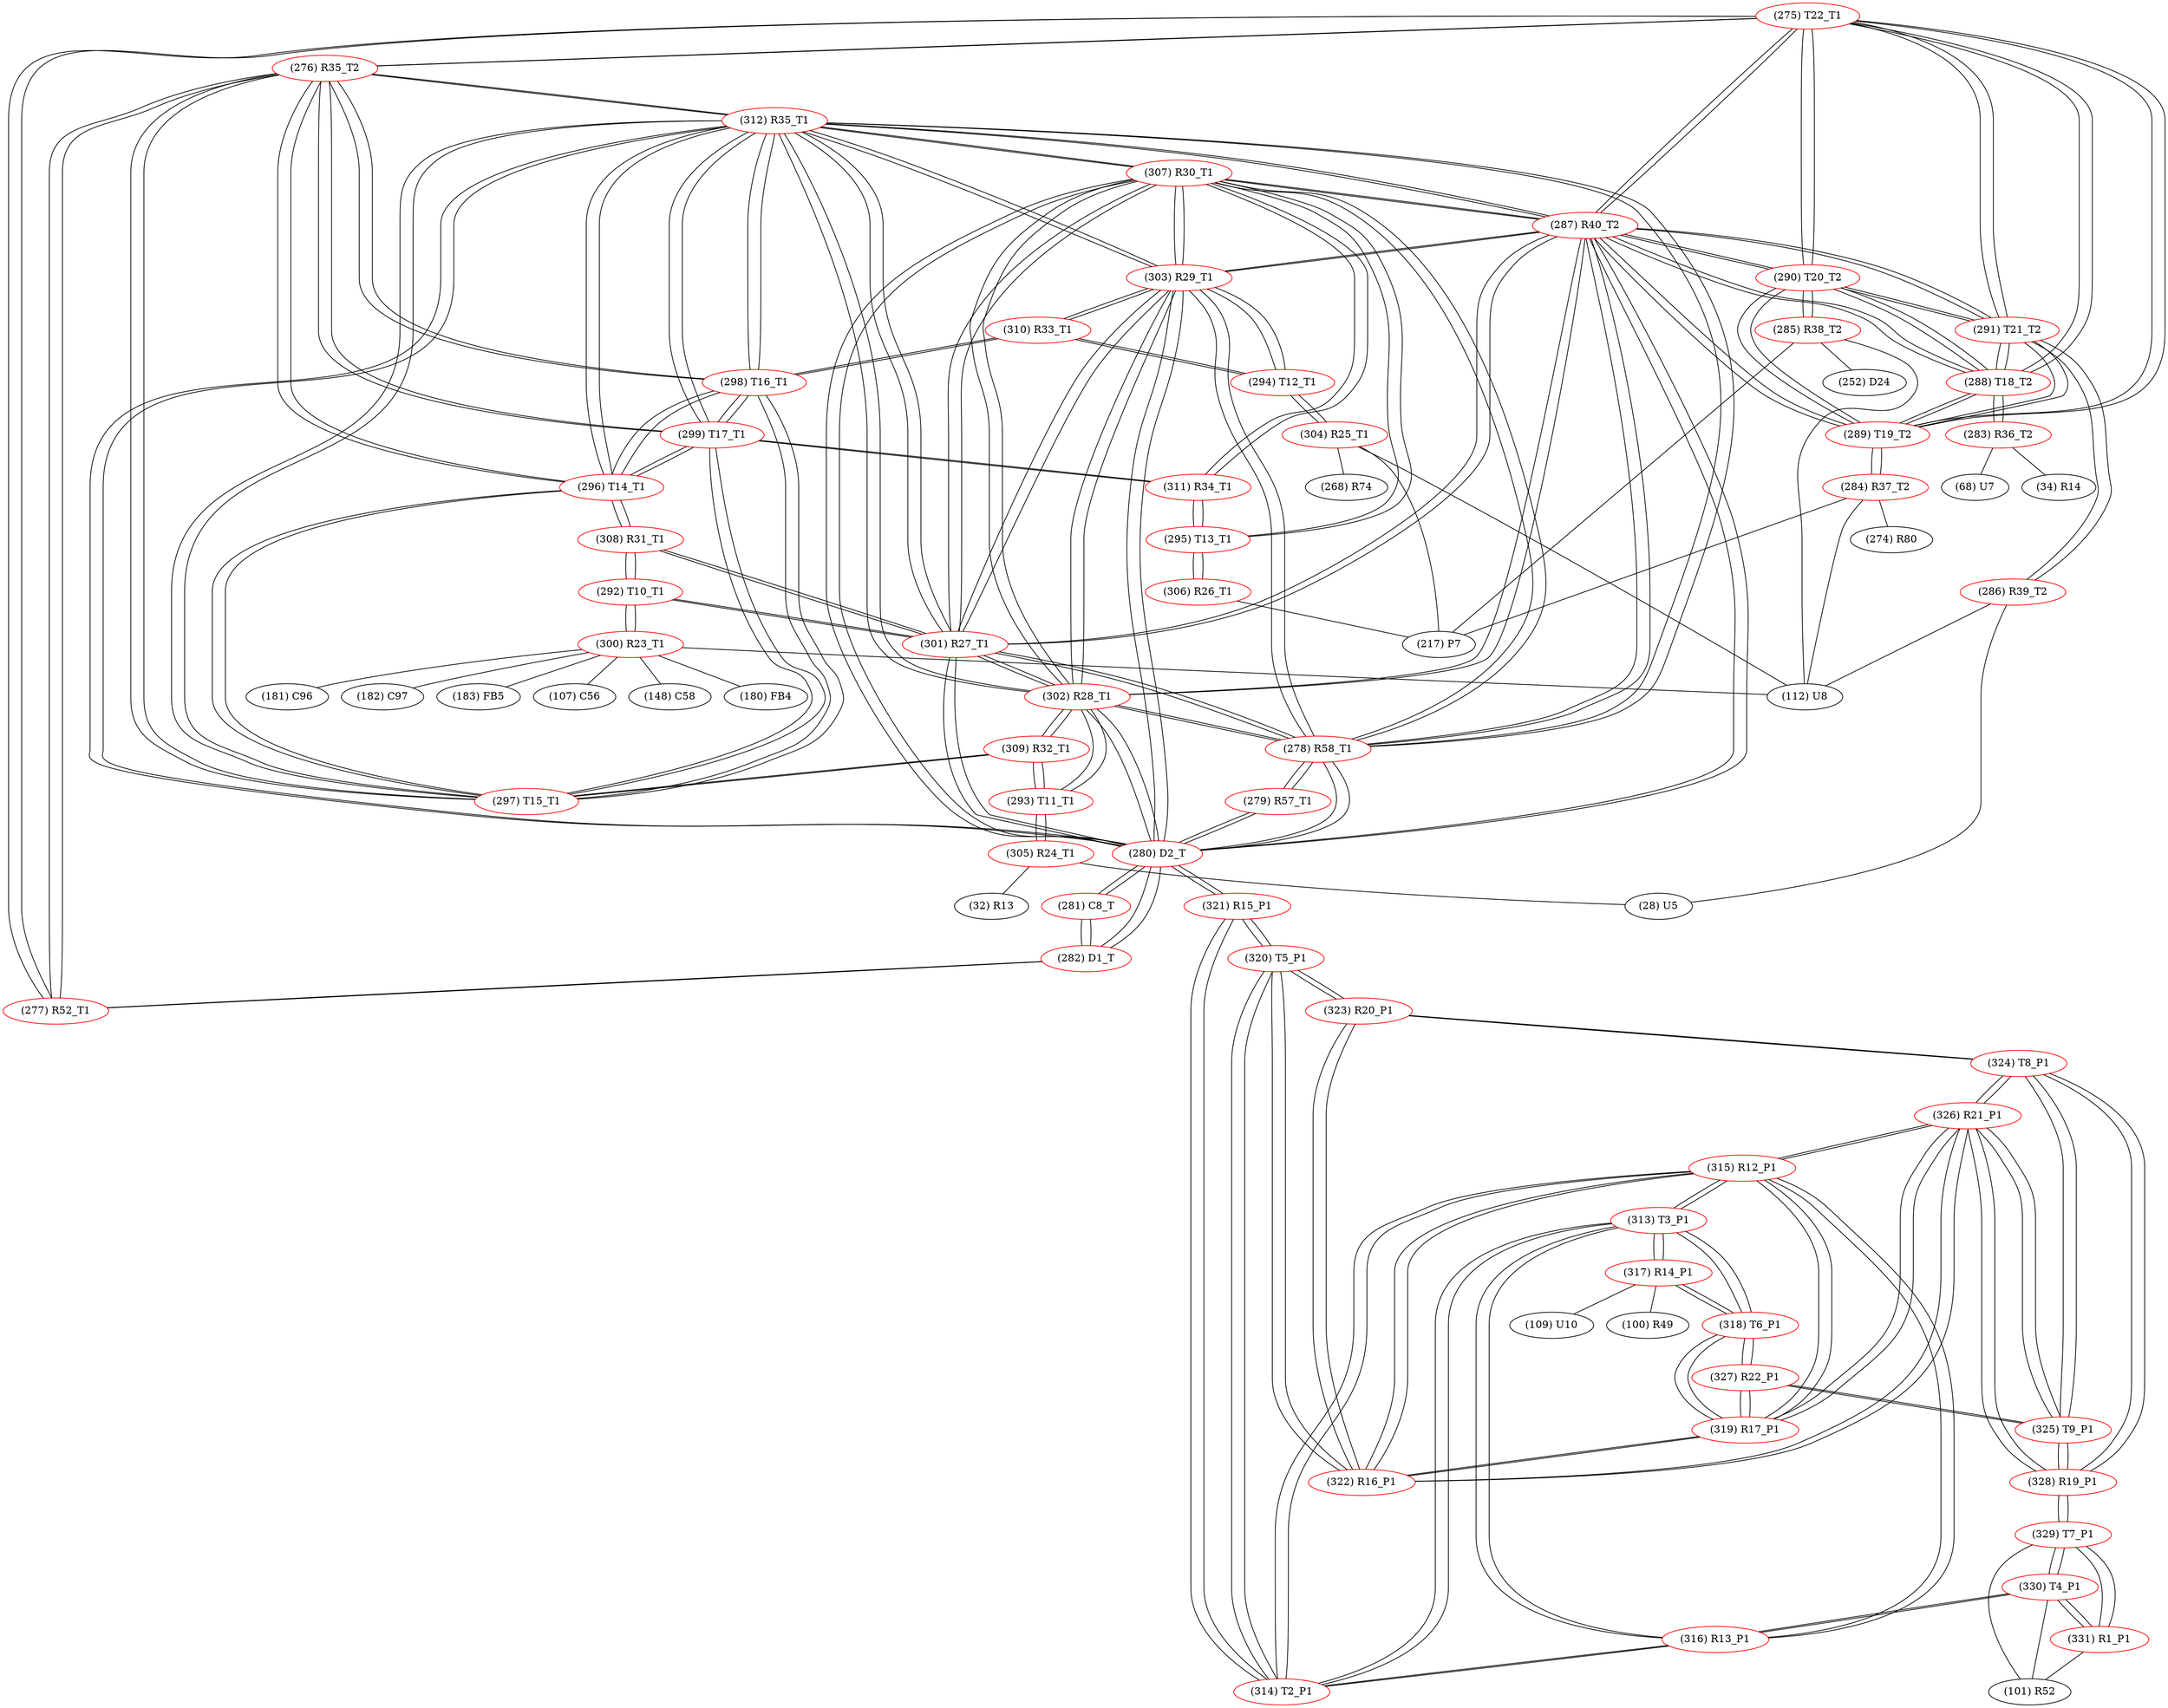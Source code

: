 graph {
	275 [label="(275) T22_T1" color=red]
	276 [label="(276) R35_T2"]
	277 [label="(277) R52_T1"]
	290 [label="(290) T20_T2"]
	291 [label="(291) T21_T2"]
	289 [label="(289) T19_T2"]
	287 [label="(287) R40_T2"]
	288 [label="(288) T18_T2"]
	276 [label="(276) R35_T2" color=red]
	277 [label="(277) R52_T1"]
	275 [label="(275) T22_T1"]
	296 [label="(296) T14_T1"]
	297 [label="(297) T15_T1"]
	299 [label="(299) T17_T1"]
	298 [label="(298) T16_T1"]
	312 [label="(312) R35_T1"]
	277 [label="(277) R52_T1" color=red]
	282 [label="(282) D1_T"]
	276 [label="(276) R35_T2"]
	275 [label="(275) T22_T1"]
	278 [label="(278) R58_T1" color=red]
	280 [label="(280) D2_T"]
	287 [label="(287) R40_T2"]
	301 [label="(301) R27_T1"]
	302 [label="(302) R28_T1"]
	303 [label="(303) R29_T1"]
	307 [label="(307) R30_T1"]
	312 [label="(312) R35_T1"]
	279 [label="(279) R57_T1"]
	279 [label="(279) R57_T1" color=red]
	280 [label="(280) D2_T"]
	278 [label="(278) R58_T1"]
	280 [label="(280) D2_T" color=red]
	278 [label="(278) R58_T1"]
	287 [label="(287) R40_T2"]
	301 [label="(301) R27_T1"]
	302 [label="(302) R28_T1"]
	303 [label="(303) R29_T1"]
	307 [label="(307) R30_T1"]
	312 [label="(312) R35_T1"]
	282 [label="(282) D1_T"]
	281 [label="(281) C8_T"]
	279 [label="(279) R57_T1"]
	321 [label="(321) R15_P1"]
	281 [label="(281) C8_T" color=red]
	282 [label="(282) D1_T"]
	280 [label="(280) D2_T"]
	282 [label="(282) D1_T" color=red]
	280 [label="(280) D2_T"]
	281 [label="(281) C8_T"]
	277 [label="(277) R52_T1"]
	283 [label="(283) R36_T2" color=red]
	68 [label="(68) U7"]
	34 [label="(34) R14"]
	288 [label="(288) T18_T2"]
	284 [label="(284) R37_T2" color=red]
	112 [label="(112) U8"]
	274 [label="(274) R80"]
	217 [label="(217) P7"]
	289 [label="(289) T19_T2"]
	285 [label="(285) R38_T2" color=red]
	217 [label="(217) P7"]
	112 [label="(112) U8"]
	252 [label="(252) D24"]
	290 [label="(290) T20_T2"]
	286 [label="(286) R39_T2" color=red]
	28 [label="(28) U5"]
	112 [label="(112) U8"]
	291 [label="(291) T21_T2"]
	287 [label="(287) R40_T2" color=red]
	280 [label="(280) D2_T"]
	278 [label="(278) R58_T1"]
	301 [label="(301) R27_T1"]
	302 [label="(302) R28_T1"]
	303 [label="(303) R29_T1"]
	307 [label="(307) R30_T1"]
	312 [label="(312) R35_T1"]
	290 [label="(290) T20_T2"]
	291 [label="(291) T21_T2"]
	289 [label="(289) T19_T2"]
	275 [label="(275) T22_T1"]
	288 [label="(288) T18_T2"]
	288 [label="(288) T18_T2" color=red]
	290 [label="(290) T20_T2"]
	291 [label="(291) T21_T2"]
	289 [label="(289) T19_T2"]
	287 [label="(287) R40_T2"]
	275 [label="(275) T22_T1"]
	283 [label="(283) R36_T2"]
	289 [label="(289) T19_T2" color=red]
	290 [label="(290) T20_T2"]
	291 [label="(291) T21_T2"]
	287 [label="(287) R40_T2"]
	275 [label="(275) T22_T1"]
	288 [label="(288) T18_T2"]
	284 [label="(284) R37_T2"]
	290 [label="(290) T20_T2" color=red]
	291 [label="(291) T21_T2"]
	289 [label="(289) T19_T2"]
	287 [label="(287) R40_T2"]
	275 [label="(275) T22_T1"]
	288 [label="(288) T18_T2"]
	285 [label="(285) R38_T2"]
	291 [label="(291) T21_T2" color=red]
	290 [label="(290) T20_T2"]
	289 [label="(289) T19_T2"]
	287 [label="(287) R40_T2"]
	275 [label="(275) T22_T1"]
	288 [label="(288) T18_T2"]
	286 [label="(286) R39_T2"]
	292 [label="(292) T10_T1" color=red]
	300 [label="(300) R23_T1"]
	308 [label="(308) R31_T1"]
	301 [label="(301) R27_T1"]
	293 [label="(293) T11_T1" color=red]
	305 [label="(305) R24_T1"]
	309 [label="(309) R32_T1"]
	302 [label="(302) R28_T1"]
	294 [label="(294) T12_T1" color=red]
	310 [label="(310) R33_T1"]
	303 [label="(303) R29_T1"]
	304 [label="(304) R25_T1"]
	295 [label="(295) T13_T1" color=red]
	311 [label="(311) R34_T1"]
	307 [label="(307) R30_T1"]
	306 [label="(306) R26_T1"]
	296 [label="(296) T14_T1" color=red]
	297 [label="(297) T15_T1"]
	299 [label="(299) T17_T1"]
	298 [label="(298) T16_T1"]
	312 [label="(312) R35_T1"]
	276 [label="(276) R35_T2"]
	308 [label="(308) R31_T1"]
	297 [label="(297) T15_T1" color=red]
	296 [label="(296) T14_T1"]
	299 [label="(299) T17_T1"]
	298 [label="(298) T16_T1"]
	312 [label="(312) R35_T1"]
	276 [label="(276) R35_T2"]
	309 [label="(309) R32_T1"]
	298 [label="(298) T16_T1" color=red]
	296 [label="(296) T14_T1"]
	297 [label="(297) T15_T1"]
	299 [label="(299) T17_T1"]
	312 [label="(312) R35_T1"]
	276 [label="(276) R35_T2"]
	310 [label="(310) R33_T1"]
	299 [label="(299) T17_T1" color=red]
	296 [label="(296) T14_T1"]
	297 [label="(297) T15_T1"]
	298 [label="(298) T16_T1"]
	312 [label="(312) R35_T1"]
	276 [label="(276) R35_T2"]
	311 [label="(311) R34_T1"]
	300 [label="(300) R23_T1" color=red]
	107 [label="(107) C56"]
	148 [label="(148) C58"]
	180 [label="(180) FB4"]
	181 [label="(181) C96"]
	182 [label="(182) C97"]
	183 [label="(183) FB5"]
	112 [label="(112) U8"]
	292 [label="(292) T10_T1"]
	301 [label="(301) R27_T1" color=red]
	280 [label="(280) D2_T"]
	278 [label="(278) R58_T1"]
	287 [label="(287) R40_T2"]
	302 [label="(302) R28_T1"]
	303 [label="(303) R29_T1"]
	307 [label="(307) R30_T1"]
	312 [label="(312) R35_T1"]
	308 [label="(308) R31_T1"]
	292 [label="(292) T10_T1"]
	302 [label="(302) R28_T1" color=red]
	280 [label="(280) D2_T"]
	278 [label="(278) R58_T1"]
	287 [label="(287) R40_T2"]
	301 [label="(301) R27_T1"]
	303 [label="(303) R29_T1"]
	307 [label="(307) R30_T1"]
	312 [label="(312) R35_T1"]
	309 [label="(309) R32_T1"]
	293 [label="(293) T11_T1"]
	303 [label="(303) R29_T1" color=red]
	280 [label="(280) D2_T"]
	278 [label="(278) R58_T1"]
	287 [label="(287) R40_T2"]
	301 [label="(301) R27_T1"]
	302 [label="(302) R28_T1"]
	307 [label="(307) R30_T1"]
	312 [label="(312) R35_T1"]
	310 [label="(310) R33_T1"]
	294 [label="(294) T12_T1"]
	304 [label="(304) R25_T1" color=red]
	217 [label="(217) P7"]
	268 [label="(268) R74"]
	112 [label="(112) U8"]
	294 [label="(294) T12_T1"]
	305 [label="(305) R24_T1" color=red]
	28 [label="(28) U5"]
	32 [label="(32) R13"]
	293 [label="(293) T11_T1"]
	306 [label="(306) R26_T1" color=red]
	217 [label="(217) P7"]
	295 [label="(295) T13_T1"]
	307 [label="(307) R30_T1" color=red]
	280 [label="(280) D2_T"]
	278 [label="(278) R58_T1"]
	287 [label="(287) R40_T2"]
	301 [label="(301) R27_T1"]
	302 [label="(302) R28_T1"]
	303 [label="(303) R29_T1"]
	312 [label="(312) R35_T1"]
	295 [label="(295) T13_T1"]
	311 [label="(311) R34_T1"]
	308 [label="(308) R31_T1" color=red]
	301 [label="(301) R27_T1"]
	292 [label="(292) T10_T1"]
	296 [label="(296) T14_T1"]
	309 [label="(309) R32_T1" color=red]
	297 [label="(297) T15_T1"]
	293 [label="(293) T11_T1"]
	302 [label="(302) R28_T1"]
	310 [label="(310) R33_T1" color=red]
	298 [label="(298) T16_T1"]
	303 [label="(303) R29_T1"]
	294 [label="(294) T12_T1"]
	311 [label="(311) R34_T1" color=red]
	299 [label="(299) T17_T1"]
	295 [label="(295) T13_T1"]
	307 [label="(307) R30_T1"]
	312 [label="(312) R35_T1" color=red]
	280 [label="(280) D2_T"]
	278 [label="(278) R58_T1"]
	287 [label="(287) R40_T2"]
	301 [label="(301) R27_T1"]
	302 [label="(302) R28_T1"]
	303 [label="(303) R29_T1"]
	307 [label="(307) R30_T1"]
	296 [label="(296) T14_T1"]
	297 [label="(297) T15_T1"]
	299 [label="(299) T17_T1"]
	298 [label="(298) T16_T1"]
	276 [label="(276) R35_T2"]
	313 [label="(313) T3_P1" color=red]
	317 [label="(317) R14_P1"]
	318 [label="(318) T6_P1"]
	316 [label="(316) R13_P1"]
	315 [label="(315) R12_P1"]
	314 [label="(314) T2_P1"]
	314 [label="(314) T2_P1" color=red]
	316 [label="(316) R13_P1"]
	313 [label="(313) T3_P1"]
	315 [label="(315) R12_P1"]
	320 [label="(320) T5_P1"]
	321 [label="(321) R15_P1"]
	315 [label="(315) R12_P1" color=red]
	326 [label="(326) R21_P1"]
	322 [label="(322) R16_P1"]
	319 [label="(319) R17_P1"]
	316 [label="(316) R13_P1"]
	313 [label="(313) T3_P1"]
	314 [label="(314) T2_P1"]
	316 [label="(316) R13_P1" color=red]
	330 [label="(330) T4_P1"]
	313 [label="(313) T3_P1"]
	315 [label="(315) R12_P1"]
	314 [label="(314) T2_P1"]
	317 [label="(317) R14_P1" color=red]
	100 [label="(100) R49"]
	109 [label="(109) U10"]
	313 [label="(313) T3_P1"]
	318 [label="(318) T6_P1"]
	318 [label="(318) T6_P1" color=red]
	317 [label="(317) R14_P1"]
	313 [label="(313) T3_P1"]
	327 [label="(327) R22_P1"]
	319 [label="(319) R17_P1"]
	319 [label="(319) R17_P1" color=red]
	326 [label="(326) R21_P1"]
	322 [label="(322) R16_P1"]
	315 [label="(315) R12_P1"]
	327 [label="(327) R22_P1"]
	318 [label="(318) T6_P1"]
	320 [label="(320) T5_P1" color=red]
	314 [label="(314) T2_P1"]
	321 [label="(321) R15_P1"]
	322 [label="(322) R16_P1"]
	323 [label="(323) R20_P1"]
	321 [label="(321) R15_P1" color=red]
	280 [label="(280) D2_T"]
	314 [label="(314) T2_P1"]
	320 [label="(320) T5_P1"]
	322 [label="(322) R16_P1" color=red]
	326 [label="(326) R21_P1"]
	315 [label="(315) R12_P1"]
	319 [label="(319) R17_P1"]
	320 [label="(320) T5_P1"]
	323 [label="(323) R20_P1"]
	323 [label="(323) R20_P1" color=red]
	324 [label="(324) T8_P1"]
	322 [label="(322) R16_P1"]
	320 [label="(320) T5_P1"]
	324 [label="(324) T8_P1" color=red]
	325 [label="(325) T9_P1"]
	326 [label="(326) R21_P1"]
	328 [label="(328) R19_P1"]
	323 [label="(323) R20_P1"]
	325 [label="(325) T9_P1" color=red]
	327 [label="(327) R22_P1"]
	326 [label="(326) R21_P1"]
	324 [label="(324) T8_P1"]
	328 [label="(328) R19_P1"]
	326 [label="(326) R21_P1" color=red]
	322 [label="(322) R16_P1"]
	315 [label="(315) R12_P1"]
	319 [label="(319) R17_P1"]
	325 [label="(325) T9_P1"]
	324 [label="(324) T8_P1"]
	328 [label="(328) R19_P1"]
	327 [label="(327) R22_P1" color=red]
	325 [label="(325) T9_P1"]
	318 [label="(318) T6_P1"]
	319 [label="(319) R17_P1"]
	328 [label="(328) R19_P1" color=red]
	325 [label="(325) T9_P1"]
	326 [label="(326) R21_P1"]
	324 [label="(324) T8_P1"]
	329 [label="(329) T7_P1"]
	329 [label="(329) T7_P1" color=red]
	331 [label="(331) R1_P1"]
	330 [label="(330) T4_P1"]
	101 [label="(101) R52"]
	328 [label="(328) R19_P1"]
	330 [label="(330) T4_P1" color=red]
	316 [label="(316) R13_P1"]
	331 [label="(331) R1_P1"]
	329 [label="(329) T7_P1"]
	101 [label="(101) R52"]
	331 [label="(331) R1_P1" color=red]
	330 [label="(330) T4_P1"]
	329 [label="(329) T7_P1"]
	101 [label="(101) R52"]
	275 -- 276
	275 -- 277
	275 -- 290
	275 -- 291
	275 -- 289
	275 -- 287
	275 -- 288
	276 -- 277
	276 -- 275
	276 -- 296
	276 -- 297
	276 -- 299
	276 -- 298
	276 -- 312
	277 -- 282
	277 -- 276
	277 -- 275
	278 -- 280
	278 -- 287
	278 -- 301
	278 -- 302
	278 -- 303
	278 -- 307
	278 -- 312
	278 -- 279
	279 -- 280
	279 -- 278
	280 -- 278
	280 -- 287
	280 -- 301
	280 -- 302
	280 -- 303
	280 -- 307
	280 -- 312
	280 -- 282
	280 -- 281
	280 -- 279
	280 -- 321
	281 -- 282
	281 -- 280
	282 -- 280
	282 -- 281
	282 -- 277
	283 -- 68
	283 -- 34
	283 -- 288
	284 -- 112
	284 -- 274
	284 -- 217
	284 -- 289
	285 -- 217
	285 -- 112
	285 -- 252
	285 -- 290
	286 -- 28
	286 -- 112
	286 -- 291
	287 -- 280
	287 -- 278
	287 -- 301
	287 -- 302
	287 -- 303
	287 -- 307
	287 -- 312
	287 -- 290
	287 -- 291
	287 -- 289
	287 -- 275
	287 -- 288
	288 -- 290
	288 -- 291
	288 -- 289
	288 -- 287
	288 -- 275
	288 -- 283
	289 -- 290
	289 -- 291
	289 -- 287
	289 -- 275
	289 -- 288
	289 -- 284
	290 -- 291
	290 -- 289
	290 -- 287
	290 -- 275
	290 -- 288
	290 -- 285
	291 -- 290
	291 -- 289
	291 -- 287
	291 -- 275
	291 -- 288
	291 -- 286
	292 -- 300
	292 -- 308
	292 -- 301
	293 -- 305
	293 -- 309
	293 -- 302
	294 -- 310
	294 -- 303
	294 -- 304
	295 -- 311
	295 -- 307
	295 -- 306
	296 -- 297
	296 -- 299
	296 -- 298
	296 -- 312
	296 -- 276
	296 -- 308
	297 -- 296
	297 -- 299
	297 -- 298
	297 -- 312
	297 -- 276
	297 -- 309
	298 -- 296
	298 -- 297
	298 -- 299
	298 -- 312
	298 -- 276
	298 -- 310
	299 -- 296
	299 -- 297
	299 -- 298
	299 -- 312
	299 -- 276
	299 -- 311
	300 -- 107
	300 -- 148
	300 -- 180
	300 -- 181
	300 -- 182
	300 -- 183
	300 -- 112
	300 -- 292
	301 -- 280
	301 -- 278
	301 -- 287
	301 -- 302
	301 -- 303
	301 -- 307
	301 -- 312
	301 -- 308
	301 -- 292
	302 -- 280
	302 -- 278
	302 -- 287
	302 -- 301
	302 -- 303
	302 -- 307
	302 -- 312
	302 -- 309
	302 -- 293
	303 -- 280
	303 -- 278
	303 -- 287
	303 -- 301
	303 -- 302
	303 -- 307
	303 -- 312
	303 -- 310
	303 -- 294
	304 -- 217
	304 -- 268
	304 -- 112
	304 -- 294
	305 -- 28
	305 -- 32
	305 -- 293
	306 -- 217
	306 -- 295
	307 -- 280
	307 -- 278
	307 -- 287
	307 -- 301
	307 -- 302
	307 -- 303
	307 -- 312
	307 -- 295
	307 -- 311
	308 -- 301
	308 -- 292
	308 -- 296
	309 -- 297
	309 -- 293
	309 -- 302
	310 -- 298
	310 -- 303
	310 -- 294
	311 -- 299
	311 -- 295
	311 -- 307
	312 -- 280
	312 -- 278
	312 -- 287
	312 -- 301
	312 -- 302
	312 -- 303
	312 -- 307
	312 -- 296
	312 -- 297
	312 -- 299
	312 -- 298
	312 -- 276
	313 -- 317
	313 -- 318
	313 -- 316
	313 -- 315
	313 -- 314
	314 -- 316
	314 -- 313
	314 -- 315
	314 -- 320
	314 -- 321
	315 -- 326
	315 -- 322
	315 -- 319
	315 -- 316
	315 -- 313
	315 -- 314
	316 -- 330
	316 -- 313
	316 -- 315
	316 -- 314
	317 -- 100
	317 -- 109
	317 -- 313
	317 -- 318
	318 -- 317
	318 -- 313
	318 -- 327
	318 -- 319
	319 -- 326
	319 -- 322
	319 -- 315
	319 -- 327
	319 -- 318
	320 -- 314
	320 -- 321
	320 -- 322
	320 -- 323
	321 -- 280
	321 -- 314
	321 -- 320
	322 -- 326
	322 -- 315
	322 -- 319
	322 -- 320
	322 -- 323
	323 -- 324
	323 -- 322
	323 -- 320
	324 -- 325
	324 -- 326
	324 -- 328
	324 -- 323
	325 -- 327
	325 -- 326
	325 -- 324
	325 -- 328
	326 -- 322
	326 -- 315
	326 -- 319
	326 -- 325
	326 -- 324
	326 -- 328
	327 -- 325
	327 -- 318
	327 -- 319
	328 -- 325
	328 -- 326
	328 -- 324
	328 -- 329
	329 -- 331
	329 -- 330
	329 -- 101
	329 -- 328
	330 -- 316
	330 -- 331
	330 -- 329
	330 -- 101
	331 -- 330
	331 -- 329
	331 -- 101
}
